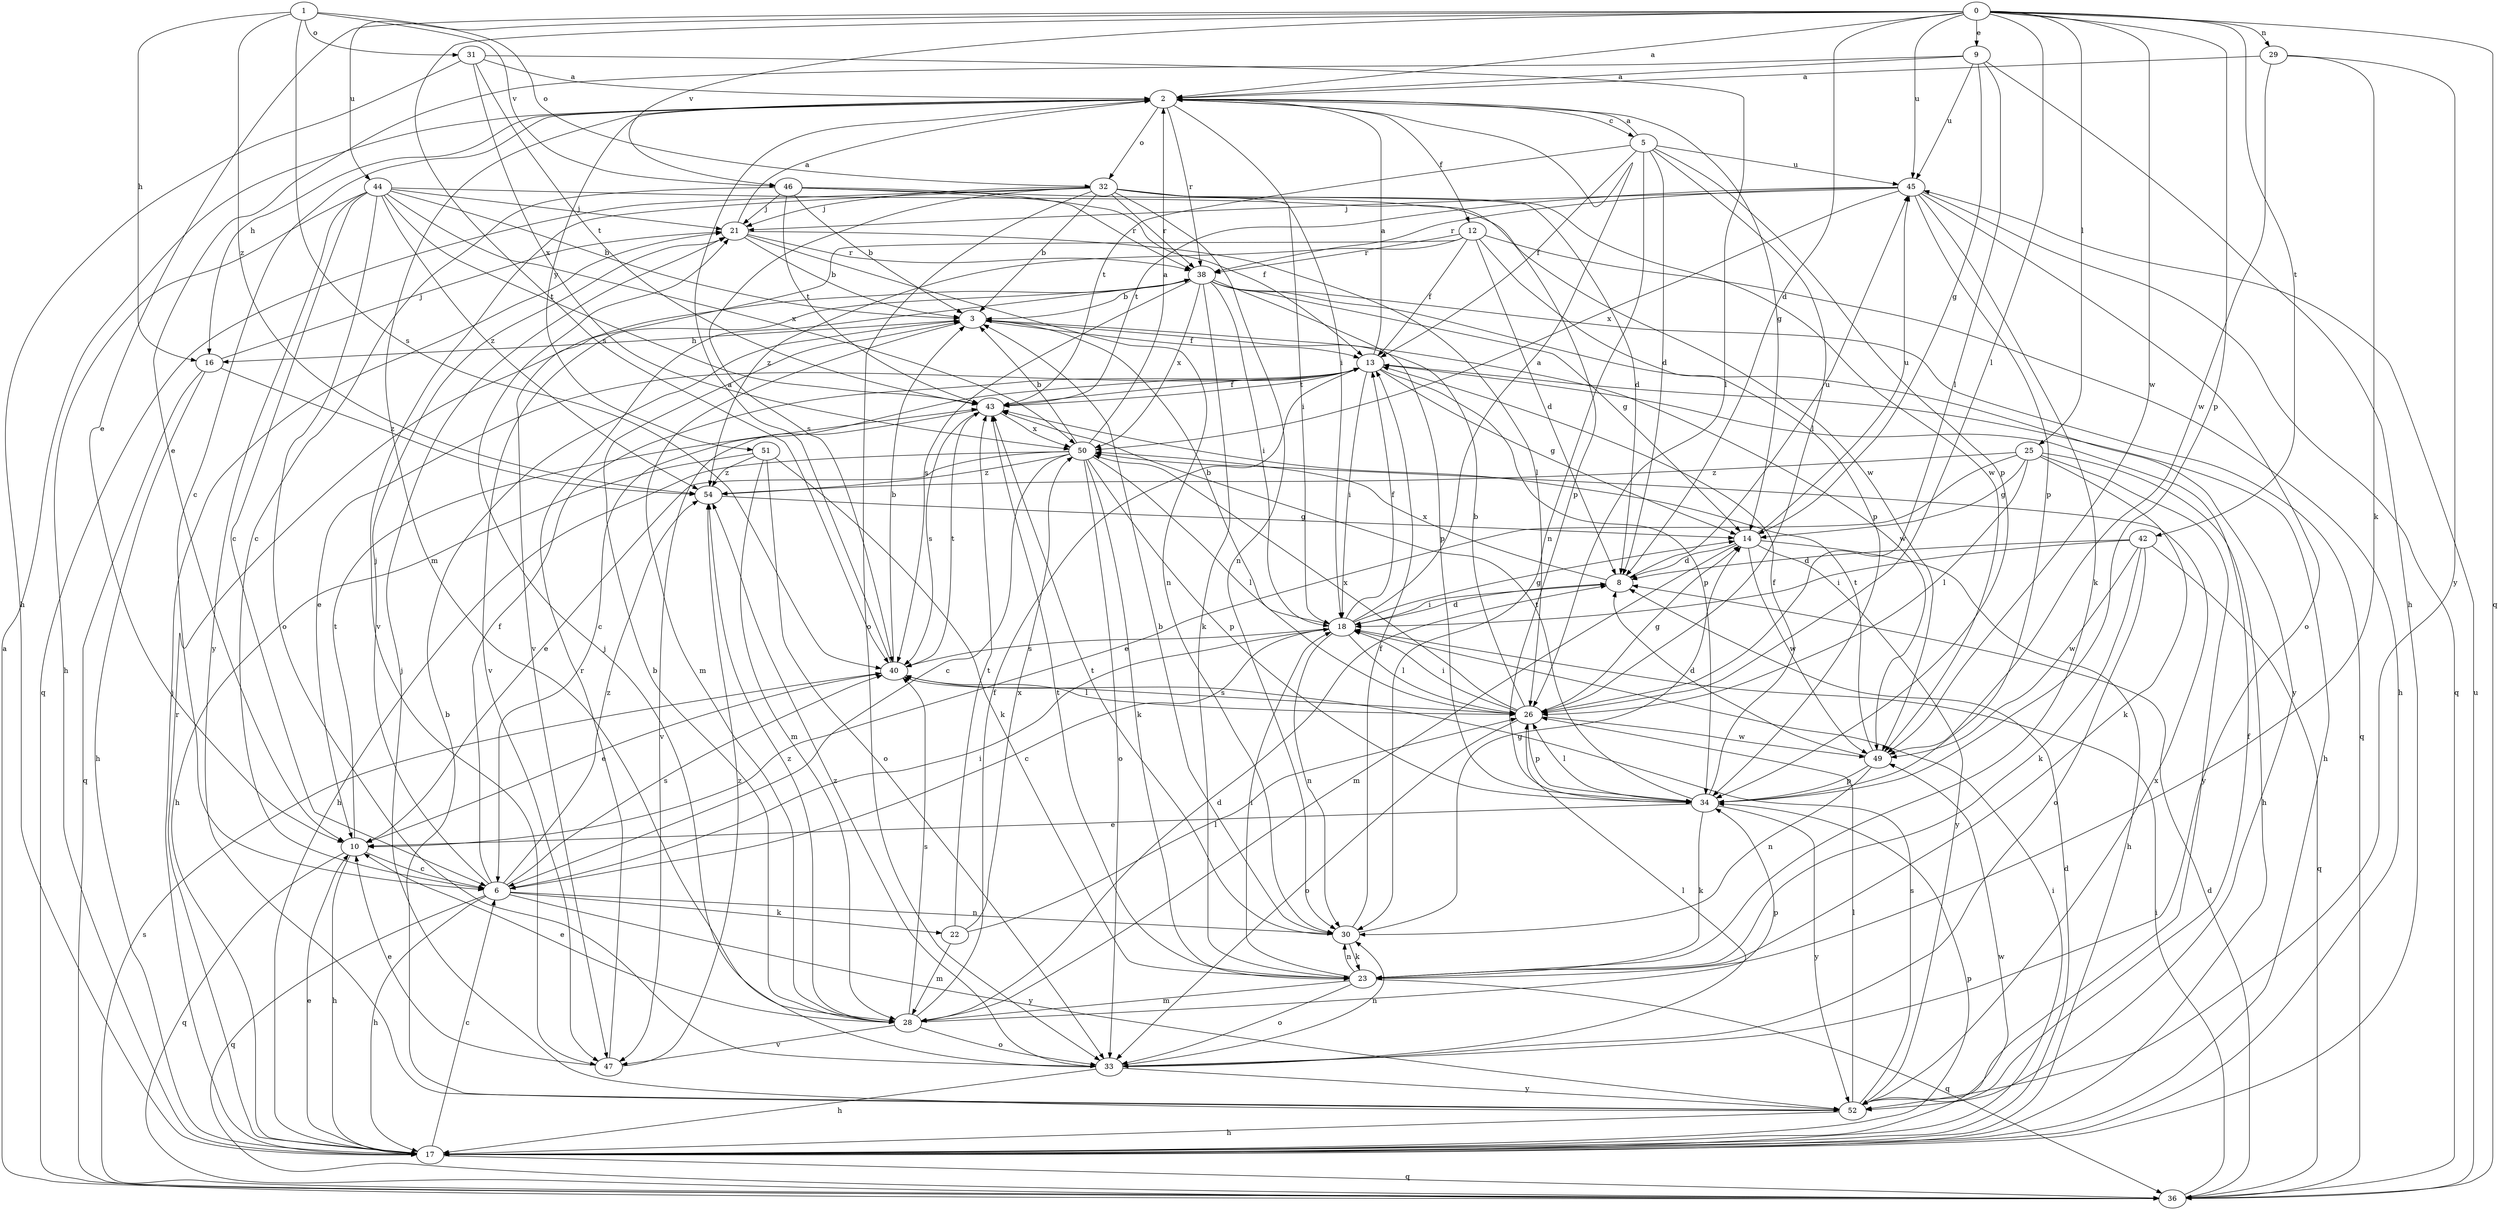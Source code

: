 strict digraph  {
0;
1;
2;
3;
5;
6;
8;
9;
10;
12;
13;
14;
16;
17;
18;
21;
22;
23;
25;
26;
28;
29;
30;
31;
32;
33;
34;
36;
38;
40;
42;
43;
44;
45;
46;
47;
49;
50;
51;
52;
54;
0 -> 2  [label=a];
0 -> 8  [label=d];
0 -> 9  [label=e];
0 -> 10  [label=e];
0 -> 25  [label=l];
0 -> 26  [label=l];
0 -> 29  [label=n];
0 -> 34  [label=p];
0 -> 36  [label=q];
0 -> 40  [label=s];
0 -> 42  [label=t];
0 -> 44  [label=u];
0 -> 45  [label=u];
0 -> 46  [label=v];
0 -> 49  [label=w];
1 -> 16  [label=h];
1 -> 31  [label=o];
1 -> 32  [label=o];
1 -> 40  [label=s];
1 -> 46  [label=v];
1 -> 54  [label=z];
2 -> 5  [label=c];
2 -> 6  [label=c];
2 -> 12  [label=f];
2 -> 14  [label=g];
2 -> 16  [label=h];
2 -> 18  [label=i];
2 -> 28  [label=m];
2 -> 32  [label=o];
2 -> 38  [label=r];
2 -> 51  [label=y];
3 -> 13  [label=f];
3 -> 16  [label=h];
3 -> 28  [label=m];
3 -> 49  [label=w];
5 -> 2  [label=a];
5 -> 8  [label=d];
5 -> 13  [label=f];
5 -> 26  [label=l];
5 -> 30  [label=n];
5 -> 34  [label=p];
5 -> 43  [label=t];
5 -> 45  [label=u];
6 -> 13  [label=f];
6 -> 17  [label=h];
6 -> 18  [label=i];
6 -> 21  [label=j];
6 -> 22  [label=k];
6 -> 30  [label=n];
6 -> 36  [label=q];
6 -> 40  [label=s];
6 -> 52  [label=y];
6 -> 54  [label=z];
8 -> 18  [label=i];
8 -> 45  [label=u];
8 -> 50  [label=x];
9 -> 2  [label=a];
9 -> 10  [label=e];
9 -> 14  [label=g];
9 -> 17  [label=h];
9 -> 26  [label=l];
9 -> 45  [label=u];
10 -> 6  [label=c];
10 -> 17  [label=h];
10 -> 36  [label=q];
10 -> 43  [label=t];
12 -> 8  [label=d];
12 -> 13  [label=f];
12 -> 17  [label=h];
12 -> 34  [label=p];
12 -> 38  [label=r];
12 -> 47  [label=v];
12 -> 54  [label=z];
13 -> 2  [label=a];
13 -> 6  [label=c];
13 -> 10  [label=e];
13 -> 14  [label=g];
13 -> 17  [label=h];
13 -> 18  [label=i];
13 -> 34  [label=p];
13 -> 43  [label=t];
14 -> 8  [label=d];
14 -> 17  [label=h];
14 -> 28  [label=m];
14 -> 45  [label=u];
14 -> 49  [label=w];
14 -> 52  [label=y];
16 -> 17  [label=h];
16 -> 21  [label=j];
16 -> 36  [label=q];
16 -> 54  [label=z];
17 -> 6  [label=c];
17 -> 8  [label=d];
17 -> 10  [label=e];
17 -> 18  [label=i];
17 -> 21  [label=j];
17 -> 34  [label=p];
17 -> 36  [label=q];
17 -> 38  [label=r];
17 -> 49  [label=w];
18 -> 2  [label=a];
18 -> 3  [label=b];
18 -> 6  [label=c];
18 -> 8  [label=d];
18 -> 13  [label=f];
18 -> 14  [label=g];
18 -> 26  [label=l];
18 -> 30  [label=n];
18 -> 40  [label=s];
21 -> 2  [label=a];
21 -> 3  [label=b];
21 -> 26  [label=l];
21 -> 30  [label=n];
21 -> 38  [label=r];
22 -> 26  [label=l];
22 -> 28  [label=m];
22 -> 43  [label=t];
22 -> 50  [label=x];
23 -> 18  [label=i];
23 -> 28  [label=m];
23 -> 30  [label=n];
23 -> 33  [label=o];
23 -> 36  [label=q];
23 -> 43  [label=t];
25 -> 10  [label=e];
25 -> 14  [label=g];
25 -> 17  [label=h];
25 -> 23  [label=k];
25 -> 26  [label=l];
25 -> 52  [label=y];
25 -> 54  [label=z];
26 -> 3  [label=b];
26 -> 14  [label=g];
26 -> 18  [label=i];
26 -> 33  [label=o];
26 -> 34  [label=p];
26 -> 40  [label=s];
26 -> 49  [label=w];
26 -> 50  [label=x];
28 -> 3  [label=b];
28 -> 8  [label=d];
28 -> 10  [label=e];
28 -> 13  [label=f];
28 -> 33  [label=o];
28 -> 34  [label=p];
28 -> 40  [label=s];
28 -> 47  [label=v];
28 -> 54  [label=z];
29 -> 2  [label=a];
29 -> 23  [label=k];
29 -> 49  [label=w];
29 -> 52  [label=y];
30 -> 3  [label=b];
30 -> 13  [label=f];
30 -> 14  [label=g];
30 -> 23  [label=k];
30 -> 43  [label=t];
31 -> 2  [label=a];
31 -> 17  [label=h];
31 -> 26  [label=l];
31 -> 43  [label=t];
31 -> 50  [label=x];
32 -> 3  [label=b];
32 -> 8  [label=d];
32 -> 18  [label=i];
32 -> 21  [label=j];
32 -> 30  [label=n];
32 -> 33  [label=o];
32 -> 36  [label=q];
32 -> 38  [label=r];
32 -> 40  [label=s];
32 -> 47  [label=v];
32 -> 49  [label=w];
33 -> 17  [label=h];
33 -> 21  [label=j];
33 -> 26  [label=l];
33 -> 30  [label=n];
33 -> 52  [label=y];
33 -> 54  [label=z];
34 -> 10  [label=e];
34 -> 13  [label=f];
34 -> 23  [label=k];
34 -> 26  [label=l];
34 -> 43  [label=t];
34 -> 52  [label=y];
36 -> 2  [label=a];
36 -> 8  [label=d];
36 -> 18  [label=i];
36 -> 40  [label=s];
36 -> 45  [label=u];
38 -> 3  [label=b];
38 -> 14  [label=g];
38 -> 18  [label=i];
38 -> 23  [label=k];
38 -> 34  [label=p];
38 -> 36  [label=q];
38 -> 40  [label=s];
38 -> 47  [label=v];
38 -> 50  [label=x];
38 -> 52  [label=y];
40 -> 2  [label=a];
40 -> 3  [label=b];
40 -> 10  [label=e];
40 -> 26  [label=l];
40 -> 43  [label=t];
42 -> 8  [label=d];
42 -> 18  [label=i];
42 -> 23  [label=k];
42 -> 33  [label=o];
42 -> 36  [label=q];
42 -> 49  [label=w];
43 -> 13  [label=f];
43 -> 40  [label=s];
43 -> 47  [label=v];
43 -> 50  [label=x];
44 -> 3  [label=b];
44 -> 6  [label=c];
44 -> 17  [label=h];
44 -> 21  [label=j];
44 -> 33  [label=o];
44 -> 43  [label=t];
44 -> 49  [label=w];
44 -> 50  [label=x];
44 -> 52  [label=y];
44 -> 54  [label=z];
45 -> 21  [label=j];
45 -> 23  [label=k];
45 -> 33  [label=o];
45 -> 34  [label=p];
45 -> 36  [label=q];
45 -> 38  [label=r];
45 -> 43  [label=t];
45 -> 50  [label=x];
46 -> 3  [label=b];
46 -> 6  [label=c];
46 -> 13  [label=f];
46 -> 21  [label=j];
46 -> 34  [label=p];
46 -> 38  [label=r];
46 -> 43  [label=t];
47 -> 10  [label=e];
47 -> 38  [label=r];
47 -> 54  [label=z];
49 -> 8  [label=d];
49 -> 30  [label=n];
49 -> 34  [label=p];
49 -> 43  [label=t];
50 -> 2  [label=a];
50 -> 3  [label=b];
50 -> 6  [label=c];
50 -> 10  [label=e];
50 -> 17  [label=h];
50 -> 23  [label=k];
50 -> 26  [label=l];
50 -> 33  [label=o];
50 -> 34  [label=p];
50 -> 54  [label=z];
51 -> 17  [label=h];
51 -> 23  [label=k];
51 -> 28  [label=m];
51 -> 33  [label=o];
51 -> 54  [label=z];
52 -> 3  [label=b];
52 -> 13  [label=f];
52 -> 17  [label=h];
52 -> 21  [label=j];
52 -> 26  [label=l];
52 -> 40  [label=s];
52 -> 50  [label=x];
54 -> 14  [label=g];
}
